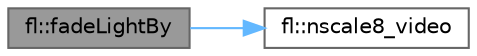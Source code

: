 digraph "fl::fadeLightBy"
{
 // INTERACTIVE_SVG=YES
 // LATEX_PDF_SIZE
  bgcolor="transparent";
  edge [fontname=Helvetica,fontsize=10,labelfontname=Helvetica,labelfontsize=10];
  node [fontname=Helvetica,fontsize=10,shape=box,height=0.2,width=0.4];
  rankdir="LR";
  Node1 [id="Node000001",label="fl::fadeLightBy",height=0.2,width=0.4,color="gray40", fillcolor="grey60", style="filled", fontcolor="black",tooltip=" "];
  Node1 -> Node2 [id="edge1_Node000001_Node000002",color="steelblue1",style="solid",tooltip=" "];
  Node2 [id="Node000002",label="fl::nscale8_video",height=0.2,width=0.4,color="grey40", fillcolor="white", style="filled",URL="$d4/d36/namespacefl_afeab8fee9825db38da61088d125dea42.html#afeab8fee9825db38da61088d125dea42",tooltip=" "];
}
